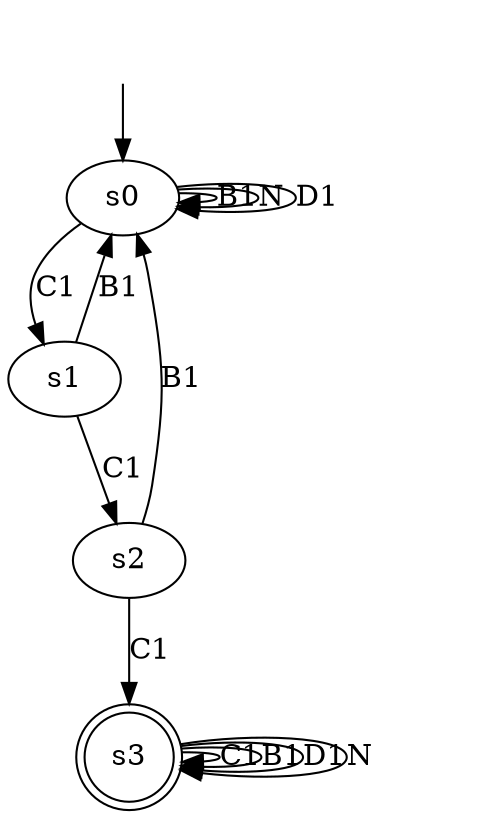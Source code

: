 digraph coffee_rpni {
s0 [label="s0"];
s1 [label="s1"];
s2 [label="s2"];
s3 [label="s3", shape=doublecircle];
s0 -> s1  [label="C1"];
s0 -> s0  [label="B1"];
s0 -> s0  [label="N"];
s0 -> s0  [label="D1"];
s1 -> s2  [label="C1"];
s1 -> s0  [label="B1"];
s2 -> s3  [label="C1"];
s2 -> s0  [label="B1"];
s3 -> s3  [label="C1"];
s3 -> s3  [label="B1"];
s3 -> s3  [label="D1"];
s3 -> s3  [label="N"];
__start0 [label="", shape=none];
__start0 -> s0  [label=""];
}
